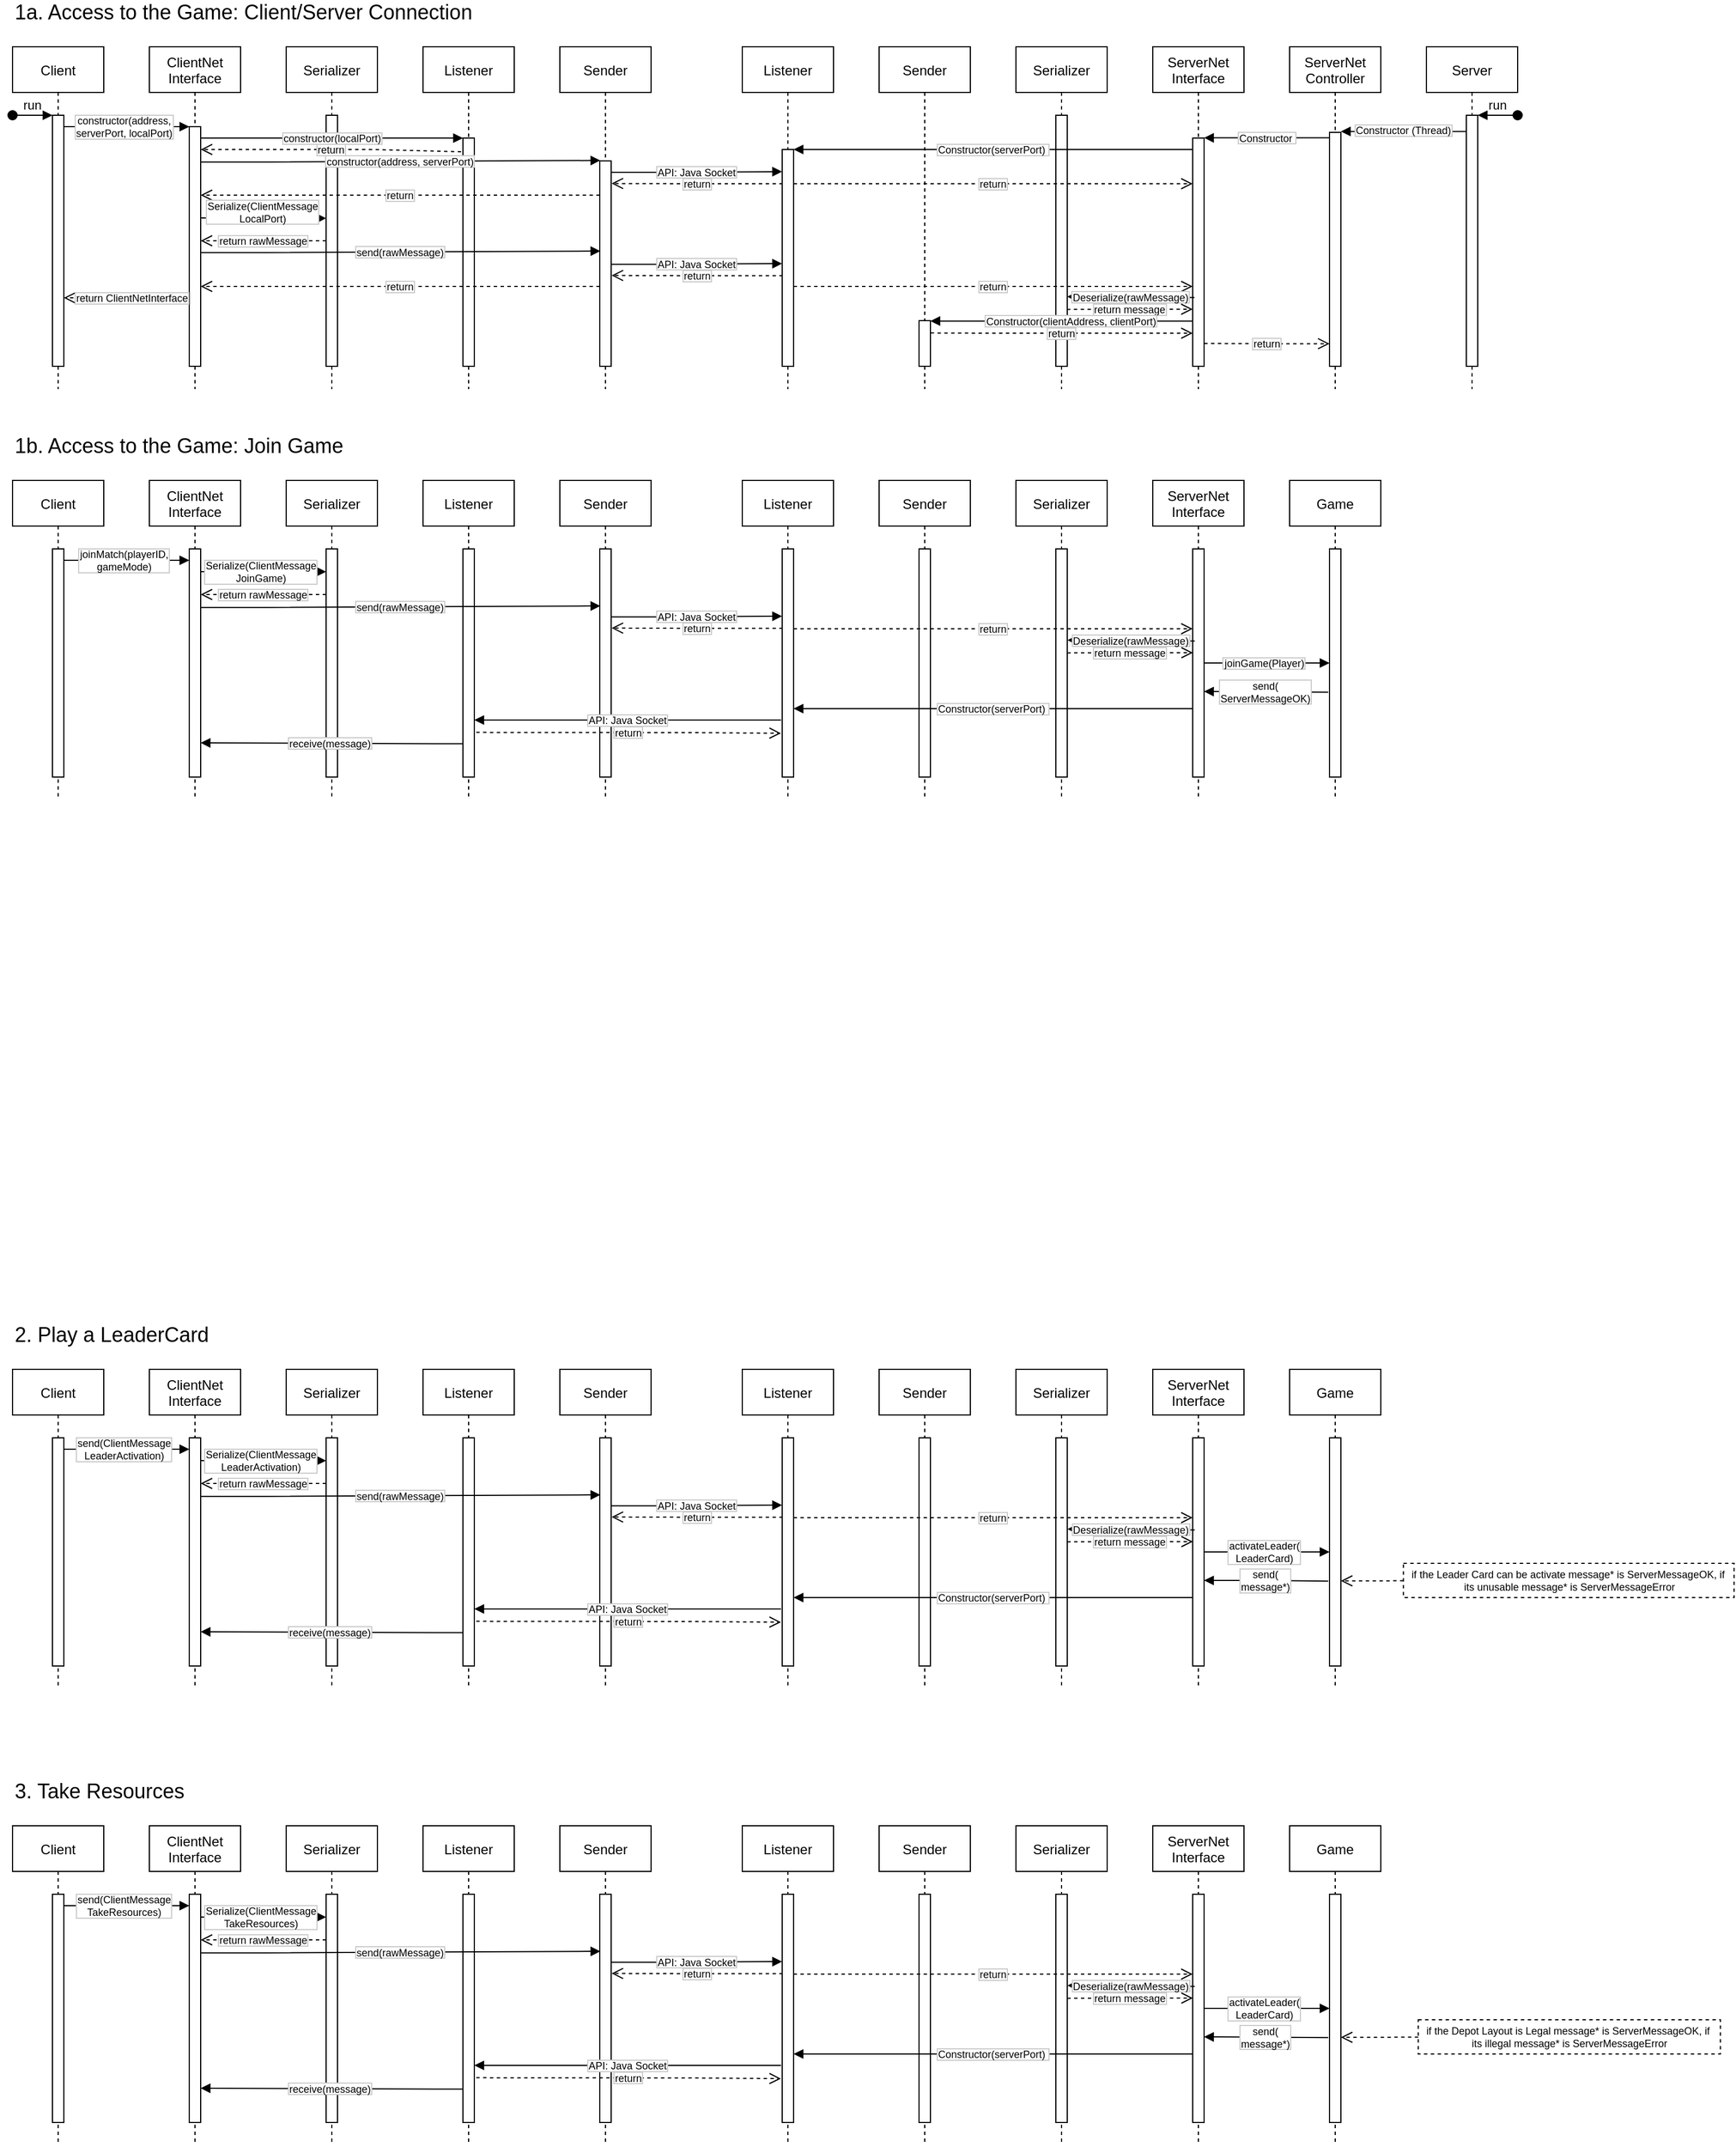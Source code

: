 <mxfile version="14.6.6" type="github">
  <diagram id="kgpKYQtTHZ0yAKxKKP6v" name="Page-1">
    <mxGraphModel dx="994" dy="617" grid="0" gridSize="5" guides="1" tooltips="0" connect="1" arrows="0" fold="1" page="1" pageScale="1" pageWidth="1654" pageHeight="1169" background="none" math="0" shadow="0">
      <root>
        <mxCell id="0" />
        <mxCell id="1" parent="0" />
        <mxCell id="1gG3ntM72JU_8PpS5YJa-190" value="API: Java Socket" style="verticalAlign=middle;endArrow=block;shadow=0;strokeWidth=1;labelBorderColor=#CCCCCC;fontSize=9;entryX=-0.014;entryY=0.302;entryDx=0;entryDy=0;entryPerimeter=0;" edge="1" parent="1">
          <mxGeometry relative="1" as="geometry">
            <mxPoint x="587" y="774.6" as="sourcePoint" />
            <mxPoint x="736.86" y="774" as="targetPoint" />
            <Array as="points">
              <mxPoint x="635.5" y="774.6" />
            </Array>
          </mxGeometry>
        </mxCell>
        <mxCell id="1gG3ntM72JU_8PpS5YJa-27" value="Client" style="shape=umlLifeline;perimeter=lifelinePerimeter;container=1;collapsible=0;recursiveResize=0;shadow=0;strokeWidth=1;" vertex="1" parent="1">
          <mxGeometry x="62" y="275" width="80" height="300" as="geometry" />
        </mxCell>
        <mxCell id="1gG3ntM72JU_8PpS5YJa-28" value="" style="points=[];perimeter=orthogonalPerimeter;shadow=0;strokeWidth=1;" vertex="1" parent="1gG3ntM72JU_8PpS5YJa-27">
          <mxGeometry x="35" y="60" width="10" height="220" as="geometry" />
        </mxCell>
        <mxCell id="1gG3ntM72JU_8PpS5YJa-29" value="run" style="verticalAlign=bottom;startArrow=oval;endArrow=block;startSize=8;shadow=0;strokeWidth=1;" edge="1" parent="1gG3ntM72JU_8PpS5YJa-27" target="1gG3ntM72JU_8PpS5YJa-28">
          <mxGeometry relative="1" as="geometry">
            <mxPoint y="60" as="sourcePoint" />
          </mxGeometry>
        </mxCell>
        <mxCell id="1gG3ntM72JU_8PpS5YJa-37" value="&lt;span style=&quot;font-size: 18px&quot;&gt;1a. Access to the Game: Client/Server Connection&lt;/span&gt;" style="text;html=1;strokeColor=none;fillColor=none;align=left;verticalAlign=middle;whiteSpace=wrap;" vertex="1" parent="1">
          <mxGeometry x="62" y="235" width="1020" height="20" as="geometry" />
        </mxCell>
        <mxCell id="1gG3ntM72JU_8PpS5YJa-85" value="ClientNet&#xa;Interface" style="shape=umlLifeline;perimeter=lifelinePerimeter;container=1;collapsible=0;recursiveResize=0;shadow=0;strokeWidth=1;" vertex="1" parent="1">
          <mxGeometry x="182" y="275" width="80" height="300" as="geometry" />
        </mxCell>
        <mxCell id="1gG3ntM72JU_8PpS5YJa-86" value="" style="points=[];perimeter=orthogonalPerimeter;shadow=0;strokeWidth=1;" vertex="1" parent="1gG3ntM72JU_8PpS5YJa-85">
          <mxGeometry x="35" y="70" width="10" height="210" as="geometry" />
        </mxCell>
        <mxCell id="1gG3ntM72JU_8PpS5YJa-88" value="constructor(address, &#xa;serverPort, localPort)" style="verticalAlign=middle;endArrow=block;shadow=0;strokeWidth=1;labelBorderColor=#CCCCCC;fontSize=9;" edge="1" parent="1" source="1gG3ntM72JU_8PpS5YJa-28">
          <mxGeometry x="-0.039" relative="1" as="geometry">
            <mxPoint x="152" y="425" as="sourcePoint" />
            <mxPoint x="217" y="345" as="targetPoint" />
            <Array as="points">
              <mxPoint x="162" y="345" />
            </Array>
            <mxPoint as="offset" />
          </mxGeometry>
        </mxCell>
        <mxCell id="1gG3ntM72JU_8PpS5YJa-90" value="Serializer" style="shape=umlLifeline;perimeter=lifelinePerimeter;container=1;collapsible=0;recursiveResize=0;shadow=0;strokeWidth=1;" vertex="1" parent="1">
          <mxGeometry x="302" y="275" width="80" height="300" as="geometry" />
        </mxCell>
        <mxCell id="1gG3ntM72JU_8PpS5YJa-91" value="" style="points=[];perimeter=orthogonalPerimeter;shadow=0;strokeWidth=1;" vertex="1" parent="1gG3ntM72JU_8PpS5YJa-90">
          <mxGeometry x="35" y="60" width="10" height="220" as="geometry" />
        </mxCell>
        <mxCell id="1gG3ntM72JU_8PpS5YJa-92" value="Listener" style="shape=umlLifeline;perimeter=lifelinePerimeter;container=1;collapsible=0;recursiveResize=0;shadow=0;strokeWidth=1;" vertex="1" parent="1">
          <mxGeometry x="422" y="275" width="80" height="300" as="geometry" />
        </mxCell>
        <mxCell id="1gG3ntM72JU_8PpS5YJa-93" value="" style="points=[];perimeter=orthogonalPerimeter;shadow=0;strokeWidth=1;" vertex="1" parent="1gG3ntM72JU_8PpS5YJa-92">
          <mxGeometry x="35" y="80" width="10" height="200" as="geometry" />
        </mxCell>
        <mxCell id="1gG3ntM72JU_8PpS5YJa-94" value="Sender" style="shape=umlLifeline;perimeter=lifelinePerimeter;container=1;collapsible=0;recursiveResize=0;shadow=0;strokeWidth=1;" vertex="1" parent="1">
          <mxGeometry x="542" y="275" width="80" height="300" as="geometry" />
        </mxCell>
        <mxCell id="1gG3ntM72JU_8PpS5YJa-95" value="" style="points=[];perimeter=orthogonalPerimeter;shadow=0;strokeWidth=1;" vertex="1" parent="1gG3ntM72JU_8PpS5YJa-94">
          <mxGeometry x="35" y="100" width="10" height="180" as="geometry" />
        </mxCell>
        <mxCell id="1gG3ntM72JU_8PpS5YJa-96" value="Listener" style="shape=umlLifeline;perimeter=lifelinePerimeter;container=1;collapsible=0;recursiveResize=0;shadow=0;strokeWidth=1;" vertex="1" parent="1">
          <mxGeometry x="702" y="275" width="80" height="300" as="geometry" />
        </mxCell>
        <mxCell id="1gG3ntM72JU_8PpS5YJa-97" value="" style="points=[];perimeter=orthogonalPerimeter;shadow=0;strokeWidth=1;" vertex="1" parent="1gG3ntM72JU_8PpS5YJa-96">
          <mxGeometry x="35" y="90" width="10" height="190" as="geometry" />
        </mxCell>
        <mxCell id="1gG3ntM72JU_8PpS5YJa-98" value="Sender" style="shape=umlLifeline;perimeter=lifelinePerimeter;container=1;collapsible=0;recursiveResize=0;shadow=0;strokeWidth=1;" vertex="1" parent="1">
          <mxGeometry x="822" y="275" width="80" height="300" as="geometry" />
        </mxCell>
        <mxCell id="1gG3ntM72JU_8PpS5YJa-99" value="" style="points=[];perimeter=orthogonalPerimeter;shadow=0;strokeWidth=1;" vertex="1" parent="1gG3ntM72JU_8PpS5YJa-98">
          <mxGeometry x="35" y="240" width="10" height="40" as="geometry" />
        </mxCell>
        <mxCell id="1gG3ntM72JU_8PpS5YJa-100" value="Serializer" style="shape=umlLifeline;perimeter=lifelinePerimeter;container=1;collapsible=0;recursiveResize=0;shadow=0;strokeWidth=1;" vertex="1" parent="1">
          <mxGeometry x="942" y="275" width="80" height="300" as="geometry" />
        </mxCell>
        <mxCell id="1gG3ntM72JU_8PpS5YJa-101" value="" style="points=[];perimeter=orthogonalPerimeter;shadow=0;strokeWidth=1;" vertex="1" parent="1gG3ntM72JU_8PpS5YJa-100">
          <mxGeometry x="35" y="60" width="10" height="220" as="geometry" />
        </mxCell>
        <mxCell id="1gG3ntM72JU_8PpS5YJa-102" value="ServerNet&#xa;Interface" style="shape=umlLifeline;perimeter=lifelinePerimeter;container=1;collapsible=0;recursiveResize=0;shadow=0;strokeWidth=1;labelBackgroundColor=#ffffff;" vertex="1" parent="1">
          <mxGeometry x="1062" y="275" width="80" height="300" as="geometry" />
        </mxCell>
        <mxCell id="1gG3ntM72JU_8PpS5YJa-103" value="" style="points=[];perimeter=orthogonalPerimeter;shadow=0;strokeWidth=1;labelBackgroundColor=#ffffff;labelBorderColor=none;rounded=0;glass=0;fillColor=#FFFFFF;" vertex="1" parent="1gG3ntM72JU_8PpS5YJa-102">
          <mxGeometry x="35" y="80" width="10" height="200" as="geometry" />
        </mxCell>
        <mxCell id="1gG3ntM72JU_8PpS5YJa-104" value="ServerNet&#xa;Controller" style="shape=umlLifeline;perimeter=lifelinePerimeter;container=1;collapsible=0;recursiveResize=0;shadow=0;strokeWidth=1;" vertex="1" parent="1">
          <mxGeometry x="1182" y="275" width="80" height="300" as="geometry" />
        </mxCell>
        <mxCell id="1gG3ntM72JU_8PpS5YJa-105" value="" style="points=[];perimeter=orthogonalPerimeter;shadow=0;strokeWidth=1;" vertex="1" parent="1gG3ntM72JU_8PpS5YJa-104">
          <mxGeometry x="35" y="75" width="10" height="205" as="geometry" />
        </mxCell>
        <mxCell id="1gG3ntM72JU_8PpS5YJa-106" value="Server" style="shape=umlLifeline;perimeter=lifelinePerimeter;container=1;collapsible=0;recursiveResize=0;shadow=0;strokeWidth=1;" vertex="1" parent="1">
          <mxGeometry x="1302" y="275" width="80" height="300" as="geometry" />
        </mxCell>
        <mxCell id="1gG3ntM72JU_8PpS5YJa-107" value="" style="points=[];perimeter=orthogonalPerimeter;shadow=0;strokeWidth=1;" vertex="1" parent="1gG3ntM72JU_8PpS5YJa-106">
          <mxGeometry x="35" y="60" width="10" height="220" as="geometry" />
        </mxCell>
        <mxCell id="1gG3ntM72JU_8PpS5YJa-109" value="constructor(localPort)" style="verticalAlign=middle;endArrow=block;shadow=0;strokeWidth=1;labelBorderColor=#CCCCCC;fontSize=9;" edge="1" parent="1">
          <mxGeometry relative="1" as="geometry">
            <mxPoint x="227.5" y="355" as="sourcePoint" />
            <mxPoint x="457" y="355" as="targetPoint" />
            <Array as="points">
              <mxPoint x="283" y="355" />
            </Array>
          </mxGeometry>
        </mxCell>
        <mxCell id="1gG3ntM72JU_8PpS5YJa-111" value="return" style="verticalAlign=middle;endArrow=open;dashed=1;endSize=8;shadow=0;strokeWidth=1;sketch=0;align=center;labelBorderColor=#CCCCCC;fontSize=9;exitX=-0.16;exitY=0.06;exitDx=0;exitDy=0;exitPerimeter=0;" edge="1" parent="1" source="1gG3ntM72JU_8PpS5YJa-93">
          <mxGeometry x="0.0" relative="1" as="geometry">
            <mxPoint x="227.05" y="365" as="targetPoint" />
            <mxPoint x="437" y="365" as="sourcePoint" />
            <Array as="points">
              <mxPoint x="376.95" y="365" />
              <mxPoint x="286.95" y="365" />
            </Array>
            <mxPoint as="offset" />
          </mxGeometry>
        </mxCell>
        <mxCell id="1gG3ntM72JU_8PpS5YJa-112" value="constructor(address, serverPort)" style="verticalAlign=middle;endArrow=block;shadow=0;strokeWidth=1;labelBorderColor=#CCCCCC;fontSize=9;entryX=0.048;entryY=0.243;entryDx=0;entryDy=0;entryPerimeter=0;" edge="1" parent="1">
          <mxGeometry relative="1" as="geometry">
            <mxPoint x="227" y="376" as="sourcePoint" />
            <mxPoint x="577.48" y="374.6" as="targetPoint" />
            <Array as="points">
              <mxPoint x="275.5" y="376" />
            </Array>
          </mxGeometry>
        </mxCell>
        <mxCell id="1gG3ntM72JU_8PpS5YJa-113" value="API: Java Socket" style="verticalAlign=middle;endArrow=block;shadow=0;strokeWidth=1;labelBorderColor=#CCCCCC;fontSize=9;entryX=-0.014;entryY=0.302;entryDx=0;entryDy=0;entryPerimeter=0;" edge="1" parent="1">
          <mxGeometry relative="1" as="geometry">
            <mxPoint x="587" y="385" as="sourcePoint" />
            <mxPoint x="736.86" y="384.4" as="targetPoint" />
            <Array as="points">
              <mxPoint x="635.5" y="385" />
            </Array>
          </mxGeometry>
        </mxCell>
        <mxCell id="1gG3ntM72JU_8PpS5YJa-114" value="return" style="verticalAlign=middle;endArrow=open;dashed=1;endSize=8;shadow=0;strokeWidth=1;sketch=0;align=center;labelBorderColor=#CCCCCC;fontSize=9;exitX=0.053;exitY=0.2;exitDx=0;exitDy=0;exitPerimeter=0;entryX=1.04;entryY=0.349;entryDx=0;entryDy=0;entryPerimeter=0;" edge="1" parent="1">
          <mxGeometry x="0.0" relative="1" as="geometry">
            <mxPoint x="587.4" y="394.8" as="targetPoint" />
            <mxPoint x="737.48" y="395" as="sourcePoint" />
            <Array as="points">
              <mxPoint x="656.9" y="395" />
            </Array>
            <mxPoint as="offset" />
          </mxGeometry>
        </mxCell>
        <mxCell id="1gG3ntM72JU_8PpS5YJa-115" value="return" style="verticalAlign=middle;endArrow=open;dashed=1;endSize=8;shadow=0;strokeWidth=1;sketch=0;align=center;labelBorderColor=#CCCCCC;fontSize=9;" edge="1" parent="1" target="1gG3ntM72JU_8PpS5YJa-103">
          <mxGeometry x="0.0" relative="1" as="geometry">
            <mxPoint x="1072" y="395" as="targetPoint" />
            <mxPoint x="747" y="395" as="sourcePoint" />
            <Array as="points">
              <mxPoint x="802" y="395" />
            </Array>
            <mxPoint as="offset" />
          </mxGeometry>
        </mxCell>
        <mxCell id="1gG3ntM72JU_8PpS5YJa-116" value="run" style="verticalAlign=bottom;startArrow=oval;endArrow=block;startSize=8;shadow=0;strokeWidth=1;" edge="1" parent="1" target="1gG3ntM72JU_8PpS5YJa-107">
          <mxGeometry relative="1" as="geometry">
            <mxPoint x="1382" y="335" as="sourcePoint" />
            <mxPoint x="1382" y="335" as="targetPoint" />
          </mxGeometry>
        </mxCell>
        <mxCell id="1gG3ntM72JU_8PpS5YJa-118" value="Constructor (Thread)" style="verticalAlign=middle;endArrow=block;shadow=0;strokeWidth=1;labelBorderColor=#CCCCCC;fontSize=9;exitX=-0.014;exitY=0.812;exitDx=0;exitDy=0;exitPerimeter=0;" edge="1" parent="1">
          <mxGeometry x="-0.002" y="-1" relative="1" as="geometry">
            <mxPoint x="1336.86" y="349.24" as="sourcePoint" />
            <mxPoint x="1227" y="349.24" as="targetPoint" />
            <Array as="points" />
            <mxPoint as="offset" />
          </mxGeometry>
        </mxCell>
        <mxCell id="1gG3ntM72JU_8PpS5YJa-119" value="Constructor " style="verticalAlign=middle;endArrow=block;shadow=0;strokeWidth=1;labelBorderColor=#CCCCCC;fontSize=9;exitX=-0.162;exitY=0.154;exitDx=0;exitDy=0;exitPerimeter=0;" edge="1" parent="1">
          <mxGeometry relative="1" as="geometry">
            <mxPoint x="1217.38" y="354.8" as="sourcePoint" />
            <mxPoint x="1107" y="354.8" as="targetPoint" />
            <Array as="points" />
          </mxGeometry>
        </mxCell>
        <mxCell id="1gG3ntM72JU_8PpS5YJa-120" value="Constructor(serverPort) " style="verticalAlign=middle;endArrow=block;shadow=0;strokeWidth=1;labelBorderColor=#CCCCCC;fontSize=9;" edge="1" parent="1" source="1gG3ntM72JU_8PpS5YJa-103">
          <mxGeometry relative="1" as="geometry">
            <mxPoint x="1092" y="364" as="sourcePoint" />
            <mxPoint x="747" y="365" as="targetPoint" />
            <Array as="points" />
          </mxGeometry>
        </mxCell>
        <mxCell id="1gG3ntM72JU_8PpS5YJa-121" value="return" style="verticalAlign=middle;endArrow=open;dashed=1;endSize=8;shadow=0;strokeWidth=1;sketch=0;align=center;labelBorderColor=#CCCCCC;fontSize=9;" edge="1" parent="1" source="1gG3ntM72JU_8PpS5YJa-95" target="1gG3ntM72JU_8PpS5YJa-86">
          <mxGeometry x="0.0" relative="1" as="geometry">
            <mxPoint x="252" y="404" as="targetPoint" />
            <mxPoint x="562" y="405" as="sourcePoint" />
            <Array as="points">
              <mxPoint x="501.5" y="405" />
            </Array>
            <mxPoint as="offset" />
          </mxGeometry>
        </mxCell>
        <mxCell id="1gG3ntM72JU_8PpS5YJa-123" value="Serialize(ClientMessage&#xa;LocalPort)&#xa;" style="verticalAlign=middle;endArrow=block;shadow=0;strokeWidth=1;labelBorderColor=#CCCCCC;fontSize=9;" edge="1" parent="1">
          <mxGeometry x="-0.006" relative="1" as="geometry">
            <mxPoint x="227" y="425" as="sourcePoint" />
            <mxPoint x="337" y="425.3" as="targetPoint" />
            <Array as="points">
              <mxPoint x="281.64" y="425.3" />
            </Array>
            <mxPoint as="offset" />
          </mxGeometry>
        </mxCell>
        <mxCell id="1gG3ntM72JU_8PpS5YJa-124" value="return rawMessage" style="verticalAlign=middle;endArrow=open;dashed=1;endSize=8;shadow=0;strokeWidth=1;sketch=0;align=center;labelBorderColor=#CCCCCC;fontSize=9;" edge="1" parent="1" source="1gG3ntM72JU_8PpS5YJa-91" target="1gG3ntM72JU_8PpS5YJa-86">
          <mxGeometry x="0.0" relative="1" as="geometry">
            <mxPoint x="252" y="445" as="targetPoint" />
            <mxPoint x="332" y="445" as="sourcePoint" />
            <Array as="points">
              <mxPoint x="312" y="445" />
            </Array>
            <mxPoint as="offset" />
          </mxGeometry>
        </mxCell>
        <mxCell id="1gG3ntM72JU_8PpS5YJa-125" value="send(rawMessage)" style="verticalAlign=middle;endArrow=block;shadow=0;strokeWidth=1;labelBorderColor=#CCCCCC;fontSize=9;entryX=0.048;entryY=0.243;entryDx=0;entryDy=0;entryPerimeter=0;" edge="1" parent="1">
          <mxGeometry relative="1" as="geometry">
            <mxPoint x="227" y="455.4" as="sourcePoint" />
            <mxPoint x="577.48" y="454.0" as="targetPoint" />
            <Array as="points">
              <mxPoint x="275.5" y="455.4" />
            </Array>
          </mxGeometry>
        </mxCell>
        <mxCell id="1gG3ntM72JU_8PpS5YJa-126" value="API: Java Socket" style="verticalAlign=middle;endArrow=block;shadow=0;strokeWidth=1;labelBorderColor=#CCCCCC;fontSize=9;entryX=-0.014;entryY=0.302;entryDx=0;entryDy=0;entryPerimeter=0;" edge="1" parent="1">
          <mxGeometry relative="1" as="geometry">
            <mxPoint x="587" y="465.6" as="sourcePoint" />
            <mxPoint x="736.86" y="465.0" as="targetPoint" />
            <Array as="points">
              <mxPoint x="635.5" y="465.6" />
            </Array>
          </mxGeometry>
        </mxCell>
        <mxCell id="1gG3ntM72JU_8PpS5YJa-127" value="return" style="verticalAlign=middle;endArrow=open;dashed=1;endSize=8;shadow=0;strokeWidth=1;sketch=0;align=center;labelBorderColor=#CCCCCC;fontSize=9;exitX=0.053;exitY=0.2;exitDx=0;exitDy=0;exitPerimeter=0;entryX=1.04;entryY=0.349;entryDx=0;entryDy=0;entryPerimeter=0;" edge="1" parent="1">
          <mxGeometry x="0.0" relative="1" as="geometry">
            <mxPoint x="587.4" y="475.4" as="targetPoint" />
            <mxPoint x="737.48" y="475.6" as="sourcePoint" />
            <Array as="points">
              <mxPoint x="656.9" y="475.6" />
            </Array>
            <mxPoint as="offset" />
          </mxGeometry>
        </mxCell>
        <mxCell id="1gG3ntM72JU_8PpS5YJa-129" value="return" style="verticalAlign=middle;endArrow=open;dashed=1;endSize=8;shadow=0;strokeWidth=1;sketch=0;align=center;labelBorderColor=#CCCCCC;fontSize=9;" edge="1" parent="1">
          <mxGeometry x="0.0" relative="1" as="geometry">
            <mxPoint x="1097" y="485" as="targetPoint" />
            <mxPoint x="747.0" y="485" as="sourcePoint" />
            <Array as="points">
              <mxPoint x="802" y="485" />
            </Array>
            <mxPoint as="offset" />
          </mxGeometry>
        </mxCell>
        <mxCell id="1gG3ntM72JU_8PpS5YJa-130" value="Deserialize(rawMessage)" style="verticalAlign=middle;endArrow=block;shadow=0;strokeWidth=1;labelBorderColor=#CCCCCC;fontSize=9;exitX=-0.162;exitY=0.154;exitDx=0;exitDy=0;exitPerimeter=0;entryX=0.879;entryY=0.15;entryDx=0;entryDy=0;entryPerimeter=0;" edge="1" parent="1">
          <mxGeometry relative="1" as="geometry">
            <mxPoint x="1098.59" y="494.8" as="sourcePoint" />
            <mxPoint x="987" y="494" as="targetPoint" />
            <Array as="points" />
          </mxGeometry>
        </mxCell>
        <mxCell id="1gG3ntM72JU_8PpS5YJa-131" value="return message" style="verticalAlign=middle;endArrow=open;dashed=1;endSize=8;shadow=0;strokeWidth=1;sketch=0;align=center;labelBorderColor=#CCCCCC;fontSize=9;exitX=0.978;exitY=0.901;exitDx=0;exitDy=0;exitPerimeter=0;" edge="1" parent="1">
          <mxGeometry x="0.0" relative="1" as="geometry">
            <mxPoint x="1097" y="505" as="targetPoint" />
            <mxPoint x="986.78" y="505.2" as="sourcePoint" />
            <Array as="points">
              <mxPoint x="1022" y="505" />
            </Array>
            <mxPoint as="offset" />
          </mxGeometry>
        </mxCell>
        <mxCell id="1gG3ntM72JU_8PpS5YJa-132" value="Constructor(clientAddress, clientPort)" style="verticalAlign=middle;endArrow=block;shadow=0;strokeWidth=1;labelBorderColor=#CCCCCC;fontSize=9;exitX=0;exitY=0.793;exitDx=0;exitDy=0;exitPerimeter=0;" edge="1" parent="1">
          <mxGeometry x="-0.075" relative="1" as="geometry">
            <mxPoint x="1097" y="515.355" as="sourcePoint" />
            <mxPoint x="867" y="515.355" as="targetPoint" />
            <Array as="points" />
            <mxPoint as="offset" />
          </mxGeometry>
        </mxCell>
        <mxCell id="1gG3ntM72JU_8PpS5YJa-133" value="return" style="verticalAlign=middle;endArrow=open;dashed=1;endSize=8;shadow=0;strokeWidth=1;sketch=0;align=center;labelBorderColor=#CCCCCC;fontSize=9;exitX=1.019;exitY=0.555;exitDx=0;exitDy=0;exitPerimeter=0;" edge="1" parent="1">
          <mxGeometry x="0.0" relative="1" as="geometry">
            <mxPoint x="1097" y="526" as="targetPoint" />
            <mxPoint x="867.19" y="525.8" as="sourcePoint" />
            <Array as="points">
              <mxPoint x="917" y="526" />
            </Array>
            <mxPoint as="offset" />
          </mxGeometry>
        </mxCell>
        <mxCell id="1gG3ntM72JU_8PpS5YJa-134" value="return" style="verticalAlign=middle;endArrow=open;dashed=1;endSize=8;shadow=0;strokeWidth=1;sketch=0;align=center;labelBorderColor=#CCCCCC;fontSize=9;exitX=1.019;exitY=0.555;exitDx=0;exitDy=0;exitPerimeter=0;" edge="1" parent="1" target="1gG3ntM72JU_8PpS5YJa-105">
          <mxGeometry x="0.0" relative="1" as="geometry">
            <mxPoint x="1202" y="535" as="targetPoint" />
            <mxPoint x="1107.09" y="535" as="sourcePoint" />
            <Array as="points">
              <mxPoint x="1156.9" y="535.2" />
            </Array>
            <mxPoint as="offset" />
          </mxGeometry>
        </mxCell>
        <mxCell id="1gG3ntM72JU_8PpS5YJa-135" value="return" style="verticalAlign=middle;endArrow=open;dashed=1;endSize=8;shadow=0;strokeWidth=1;sketch=0;align=center;labelBorderColor=#CCCCCC;fontSize=9;" edge="1" parent="1">
          <mxGeometry x="0.0" relative="1" as="geometry">
            <mxPoint x="227" y="485" as="targetPoint" />
            <mxPoint x="577" y="485" as="sourcePoint" />
            <Array as="points">
              <mxPoint x="501.5" y="485" />
            </Array>
            <mxPoint as="offset" />
          </mxGeometry>
        </mxCell>
        <mxCell id="1gG3ntM72JU_8PpS5YJa-136" value="return ClientNetInterface" style="verticalAlign=middle;endArrow=open;dashed=1;endSize=8;shadow=0;strokeWidth=1;sketch=0;align=center;labelBorderColor=#CCCCCC;fontSize=9;exitX=0.039;exitY=0.601;exitDx=0;exitDy=0;exitPerimeter=0;" edge="1" parent="1">
          <mxGeometry x="-0.087" relative="1" as="geometry">
            <mxPoint x="107" y="495" as="targetPoint" />
            <mxPoint x="217.39" y="495.2" as="sourcePoint" />
            <Array as="points" />
            <mxPoint as="offset" />
          </mxGeometry>
        </mxCell>
        <mxCell id="1gG3ntM72JU_8PpS5YJa-137" value="Client" style="shape=umlLifeline;perimeter=lifelinePerimeter;container=1;collapsible=0;recursiveResize=0;shadow=0;strokeWidth=1;" vertex="1" parent="1">
          <mxGeometry x="62" y="655" width="80" height="280" as="geometry" />
        </mxCell>
        <mxCell id="1gG3ntM72JU_8PpS5YJa-138" value="" style="points=[];perimeter=orthogonalPerimeter;shadow=0;strokeWidth=1;" vertex="1" parent="1gG3ntM72JU_8PpS5YJa-137">
          <mxGeometry x="35" y="60" width="10" height="200" as="geometry" />
        </mxCell>
        <mxCell id="1gG3ntM72JU_8PpS5YJa-140" value="&lt;span style=&quot;font-size: 18px&quot;&gt;1b. Access to the Game: Join Game&lt;/span&gt;" style="text;html=1;strokeColor=none;fillColor=none;align=left;verticalAlign=middle;whiteSpace=wrap;" vertex="1" parent="1">
          <mxGeometry x="62" y="615" width="1020" height="20" as="geometry" />
        </mxCell>
        <mxCell id="1gG3ntM72JU_8PpS5YJa-141" value="ClientNet&#xa;Interface" style="shape=umlLifeline;perimeter=lifelinePerimeter;container=1;collapsible=0;recursiveResize=0;shadow=0;strokeWidth=1;" vertex="1" parent="1">
          <mxGeometry x="182" y="655" width="80" height="280" as="geometry" />
        </mxCell>
        <mxCell id="1gG3ntM72JU_8PpS5YJa-142" value="" style="points=[];perimeter=orthogonalPerimeter;shadow=0;strokeWidth=1;" vertex="1" parent="1gG3ntM72JU_8PpS5YJa-141">
          <mxGeometry x="35" y="60" width="10" height="200" as="geometry" />
        </mxCell>
        <mxCell id="1gG3ntM72JU_8PpS5YJa-144" value="Serializer" style="shape=umlLifeline;perimeter=lifelinePerimeter;container=1;collapsible=0;recursiveResize=0;shadow=0;strokeWidth=1;" vertex="1" parent="1">
          <mxGeometry x="302" y="655" width="80" height="280" as="geometry" />
        </mxCell>
        <mxCell id="1gG3ntM72JU_8PpS5YJa-145" value="" style="points=[];perimeter=orthogonalPerimeter;shadow=0;strokeWidth=1;" vertex="1" parent="1gG3ntM72JU_8PpS5YJa-144">
          <mxGeometry x="35" y="60" width="10" height="200" as="geometry" />
        </mxCell>
        <mxCell id="1gG3ntM72JU_8PpS5YJa-146" value="Listener" style="shape=umlLifeline;perimeter=lifelinePerimeter;container=1;collapsible=0;recursiveResize=0;shadow=0;strokeWidth=1;" vertex="1" parent="1">
          <mxGeometry x="422" y="655" width="80" height="280" as="geometry" />
        </mxCell>
        <mxCell id="1gG3ntM72JU_8PpS5YJa-147" value="" style="points=[];perimeter=orthogonalPerimeter;shadow=0;strokeWidth=1;" vertex="1" parent="1gG3ntM72JU_8PpS5YJa-146">
          <mxGeometry x="35" y="60" width="10" height="200" as="geometry" />
        </mxCell>
        <mxCell id="1gG3ntM72JU_8PpS5YJa-148" value="Sender" style="shape=umlLifeline;perimeter=lifelinePerimeter;container=1;collapsible=0;recursiveResize=0;shadow=0;strokeWidth=1;" vertex="1" parent="1">
          <mxGeometry x="542" y="655" width="80" height="280" as="geometry" />
        </mxCell>
        <mxCell id="1gG3ntM72JU_8PpS5YJa-149" value="" style="points=[];perimeter=orthogonalPerimeter;shadow=0;strokeWidth=1;" vertex="1" parent="1gG3ntM72JU_8PpS5YJa-148">
          <mxGeometry x="35" y="60" width="10" height="200" as="geometry" />
        </mxCell>
        <mxCell id="1gG3ntM72JU_8PpS5YJa-150" value="Listener" style="shape=umlLifeline;perimeter=lifelinePerimeter;container=1;collapsible=0;recursiveResize=0;shadow=0;strokeWidth=1;" vertex="1" parent="1">
          <mxGeometry x="702" y="655" width="80" height="280" as="geometry" />
        </mxCell>
        <mxCell id="1gG3ntM72JU_8PpS5YJa-151" value="" style="points=[];perimeter=orthogonalPerimeter;shadow=0;strokeWidth=1;" vertex="1" parent="1gG3ntM72JU_8PpS5YJa-150">
          <mxGeometry x="35" y="60" width="10" height="200" as="geometry" />
        </mxCell>
        <mxCell id="1gG3ntM72JU_8PpS5YJa-152" value="Sender" style="shape=umlLifeline;perimeter=lifelinePerimeter;container=1;collapsible=0;recursiveResize=0;shadow=0;strokeWidth=1;" vertex="1" parent="1">
          <mxGeometry x="822" y="655" width="80" height="280" as="geometry" />
        </mxCell>
        <mxCell id="1gG3ntM72JU_8PpS5YJa-153" value="" style="points=[];perimeter=orthogonalPerimeter;shadow=0;strokeWidth=1;" vertex="1" parent="1gG3ntM72JU_8PpS5YJa-152">
          <mxGeometry x="35" y="60" width="10" height="200" as="geometry" />
        </mxCell>
        <mxCell id="1gG3ntM72JU_8PpS5YJa-154" value="Serializer" style="shape=umlLifeline;perimeter=lifelinePerimeter;container=1;collapsible=0;recursiveResize=0;shadow=0;strokeWidth=1;" vertex="1" parent="1">
          <mxGeometry x="942" y="655" width="80" height="280" as="geometry" />
        </mxCell>
        <mxCell id="1gG3ntM72JU_8PpS5YJa-155" value="" style="points=[];perimeter=orthogonalPerimeter;shadow=0;strokeWidth=1;" vertex="1" parent="1gG3ntM72JU_8PpS5YJa-154">
          <mxGeometry x="35" y="60" width="10" height="200" as="geometry" />
        </mxCell>
        <mxCell id="1gG3ntM72JU_8PpS5YJa-156" value="ServerNet&#xa;Interface" style="shape=umlLifeline;perimeter=lifelinePerimeter;container=1;collapsible=0;recursiveResize=0;shadow=0;strokeWidth=1;labelBackgroundColor=#ffffff;" vertex="1" parent="1">
          <mxGeometry x="1062" y="655" width="80" height="280" as="geometry" />
        </mxCell>
        <mxCell id="1gG3ntM72JU_8PpS5YJa-157" value="" style="points=[];perimeter=orthogonalPerimeter;shadow=0;strokeWidth=1;labelBackgroundColor=#ffffff;labelBorderColor=none;rounded=0;glass=0;fillColor=#FFFFFF;" vertex="1" parent="1gG3ntM72JU_8PpS5YJa-156">
          <mxGeometry x="35" y="60" width="10" height="200" as="geometry" />
        </mxCell>
        <mxCell id="1gG3ntM72JU_8PpS5YJa-158" value="Game" style="shape=umlLifeline;perimeter=lifelinePerimeter;container=1;collapsible=0;recursiveResize=0;shadow=0;strokeWidth=1;" vertex="1" parent="1">
          <mxGeometry x="1182" y="655" width="80" height="280" as="geometry" />
        </mxCell>
        <mxCell id="1gG3ntM72JU_8PpS5YJa-159" value="" style="points=[];perimeter=orthogonalPerimeter;shadow=0;strokeWidth=1;" vertex="1" parent="1gG3ntM72JU_8PpS5YJa-158">
          <mxGeometry x="35" y="60" width="10" height="200" as="geometry" />
        </mxCell>
        <mxCell id="1gG3ntM72JU_8PpS5YJa-176" value="API: Java Socket" style="verticalAlign=middle;endArrow=block;shadow=0;strokeWidth=1;labelBorderColor=#CCCCCC;fontSize=9;" edge="1" parent="1">
          <mxGeometry relative="1" as="geometry">
            <mxPoint x="736" y="865" as="sourcePoint" />
            <mxPoint x="467" y="865" as="targetPoint" />
            <Array as="points">
              <mxPoint x="655" y="865" />
            </Array>
          </mxGeometry>
        </mxCell>
        <mxCell id="1gG3ntM72JU_8PpS5YJa-177" value="return" style="verticalAlign=middle;endArrow=open;dashed=1;endSize=8;shadow=0;strokeWidth=1;sketch=0;align=center;labelBorderColor=#CCCCCC;fontSize=9;exitX=1.168;exitY=0.804;exitDx=0;exitDy=0;exitPerimeter=0;entryX=-0.111;entryY=0.789;entryDx=0;entryDy=0;entryPerimeter=0;" edge="1" parent="1" source="1gG3ntM72JU_8PpS5YJa-147">
          <mxGeometry x="0.0" relative="1" as="geometry">
            <mxPoint x="735.89" y="876.58" as="targetPoint" />
            <mxPoint x="588.11" y="875.7" as="sourcePoint" />
            <Array as="points">
              <mxPoint x="657" y="876" />
            </Array>
            <mxPoint as="offset" />
          </mxGeometry>
        </mxCell>
        <mxCell id="1gG3ntM72JU_8PpS5YJa-186" value="joinMatch(playerID, &#xa;gameMode)" style="verticalAlign=middle;endArrow=block;shadow=0;strokeWidth=1;labelBorderColor=#CCCCCC;fontSize=9;" edge="1" parent="1">
          <mxGeometry x="-0.039" relative="1" as="geometry">
            <mxPoint x="107" y="725" as="sourcePoint" />
            <mxPoint x="217" y="725" as="targetPoint" />
            <Array as="points">
              <mxPoint x="162" y="725" />
            </Array>
            <mxPoint as="offset" />
          </mxGeometry>
        </mxCell>
        <mxCell id="1gG3ntM72JU_8PpS5YJa-187" value="Serialize(ClientMessage&#xa;JoinGame)" style="verticalAlign=middle;endArrow=block;shadow=0;strokeWidth=1;labelBorderColor=#CCCCCC;fontSize=9;" edge="1" parent="1">
          <mxGeometry x="-0.039" relative="1" as="geometry">
            <mxPoint x="227" y="735" as="sourcePoint" />
            <mxPoint x="337" y="735" as="targetPoint" />
            <Array as="points">
              <mxPoint x="282" y="735" />
            </Array>
            <mxPoint as="offset" />
          </mxGeometry>
        </mxCell>
        <mxCell id="1gG3ntM72JU_8PpS5YJa-188" value="return rawMessage" style="verticalAlign=middle;endArrow=open;dashed=1;endSize=8;shadow=0;strokeWidth=1;sketch=0;align=center;labelBorderColor=#CCCCCC;fontSize=9;" edge="1" parent="1">
          <mxGeometry x="0.0" relative="1" as="geometry">
            <mxPoint x="227" y="755" as="targetPoint" />
            <mxPoint x="337.0" y="755" as="sourcePoint" />
            <Array as="points">
              <mxPoint x="312" y="755" />
            </Array>
            <mxPoint as="offset" />
          </mxGeometry>
        </mxCell>
        <mxCell id="1gG3ntM72JU_8PpS5YJa-189" value="send(rawMessage)" style="verticalAlign=middle;endArrow=block;shadow=0;strokeWidth=1;labelBorderColor=#CCCCCC;fontSize=9;entryX=0.048;entryY=0.243;entryDx=0;entryDy=0;entryPerimeter=0;" edge="1" parent="1">
          <mxGeometry relative="1" as="geometry">
            <mxPoint x="227" y="766.4" as="sourcePoint" />
            <mxPoint x="577.48" y="765.0" as="targetPoint" />
            <Array as="points">
              <mxPoint x="275.5" y="766.4" />
            </Array>
          </mxGeometry>
        </mxCell>
        <mxCell id="1gG3ntM72JU_8PpS5YJa-191" value="return" style="verticalAlign=middle;endArrow=open;dashed=1;endSize=8;shadow=0;strokeWidth=1;sketch=0;align=center;labelBorderColor=#CCCCCC;fontSize=9;exitX=0.053;exitY=0.2;exitDx=0;exitDy=0;exitPerimeter=0;entryX=1.04;entryY=0.349;entryDx=0;entryDy=0;entryPerimeter=0;" edge="1" parent="1">
          <mxGeometry x="0.0" relative="1" as="geometry">
            <mxPoint x="587.4" y="784.4" as="targetPoint" />
            <mxPoint x="737.48" y="784.6" as="sourcePoint" />
            <Array as="points">
              <mxPoint x="656.9" y="784.6" />
            </Array>
            <mxPoint as="offset" />
          </mxGeometry>
        </mxCell>
        <mxCell id="1gG3ntM72JU_8PpS5YJa-192" value="return" style="verticalAlign=middle;endArrow=open;dashed=1;endSize=8;shadow=0;strokeWidth=1;sketch=0;align=center;labelBorderColor=#CCCCCC;fontSize=9;" edge="1" parent="1">
          <mxGeometry x="0.0" relative="1" as="geometry">
            <mxPoint x="1097" y="785" as="targetPoint" />
            <mxPoint x="747" y="785" as="sourcePoint" />
            <Array as="points">
              <mxPoint x="802" y="785" />
            </Array>
            <mxPoint as="offset" />
          </mxGeometry>
        </mxCell>
        <mxCell id="1gG3ntM72JU_8PpS5YJa-193" value="Deserialize(rawMessage)" style="verticalAlign=middle;endArrow=block;shadow=0;strokeWidth=1;labelBorderColor=#CCCCCC;fontSize=9;exitX=-0.162;exitY=0.154;exitDx=0;exitDy=0;exitPerimeter=0;entryX=0.879;entryY=0.15;entryDx=0;entryDy=0;entryPerimeter=0;" edge="1" parent="1">
          <mxGeometry relative="1" as="geometry">
            <mxPoint x="1098.81" y="795.8" as="sourcePoint" />
            <mxPoint x="987.22" y="795" as="targetPoint" />
            <Array as="points" />
          </mxGeometry>
        </mxCell>
        <mxCell id="1gG3ntM72JU_8PpS5YJa-194" value="return message" style="verticalAlign=middle;endArrow=open;dashed=1;endSize=8;shadow=0;strokeWidth=1;sketch=0;align=center;labelBorderColor=#CCCCCC;fontSize=9;exitX=0.978;exitY=0.901;exitDx=0;exitDy=0;exitPerimeter=0;" edge="1" parent="1">
          <mxGeometry x="0.0" relative="1" as="geometry">
            <mxPoint x="1097.22" y="806" as="targetPoint" />
            <mxPoint x="987" y="806.2" as="sourcePoint" />
            <Array as="points">
              <mxPoint x="1022.22" y="806" />
            </Array>
            <mxPoint as="offset" />
          </mxGeometry>
        </mxCell>
        <mxCell id="1gG3ntM72JU_8PpS5YJa-195" value="joinGame(Player)" style="verticalAlign=middle;endArrow=block;shadow=0;strokeWidth=1;labelBorderColor=#CCCCCC;fontSize=9;" edge="1" parent="1">
          <mxGeometry x="-0.039" relative="1" as="geometry">
            <mxPoint x="1107" y="815" as="sourcePoint" />
            <mxPoint x="1217" y="815" as="targetPoint" />
            <Array as="points">
              <mxPoint x="1162" y="815" />
            </Array>
            <mxPoint as="offset" />
          </mxGeometry>
        </mxCell>
        <mxCell id="1gG3ntM72JU_8PpS5YJa-196" value="send(&#xa;ServerMessageOK)" style="verticalAlign=middle;endArrow=block;shadow=0;strokeWidth=1;labelBorderColor=#CCCCCC;fontSize=9;exitX=-0.112;exitY=0.628;exitDx=0;exitDy=0;exitPerimeter=0;entryX=0.879;entryY=0.15;entryDx=0;entryDy=0;entryPerimeter=0;" edge="1" parent="1" source="1gG3ntM72JU_8PpS5YJa-159">
          <mxGeometry x="0.014" relative="1" as="geometry">
            <mxPoint x="1218.59" y="840.8" as="sourcePoint" />
            <mxPoint x="1107" y="840" as="targetPoint" />
            <Array as="points" />
            <mxPoint as="offset" />
          </mxGeometry>
        </mxCell>
        <mxCell id="1gG3ntM72JU_8PpS5YJa-197" value="Constructor(serverPort) " style="verticalAlign=middle;endArrow=block;shadow=0;strokeWidth=1;labelBorderColor=#CCCCCC;fontSize=9;" edge="1" parent="1">
          <mxGeometry relative="1" as="geometry">
            <mxPoint x="1097" y="855.0" as="sourcePoint" />
            <mxPoint x="747.0" y="855.0" as="targetPoint" />
            <Array as="points" />
          </mxGeometry>
        </mxCell>
        <mxCell id="1gG3ntM72JU_8PpS5YJa-200" value="receive(message)" style="verticalAlign=middle;endArrow=block;shadow=0;strokeWidth=1;labelBorderColor=#CCCCCC;fontSize=9;entryX=0.879;entryY=0.15;entryDx=0;entryDy=0;entryPerimeter=0;exitX=0.048;exitY=0.854;exitDx=0;exitDy=0;exitPerimeter=0;" edge="1" parent="1" source="1gG3ntM72JU_8PpS5YJa-147">
          <mxGeometry x="0.014" relative="1" as="geometry">
            <mxPoint x="427" y="885" as="sourcePoint" />
            <mxPoint x="227" y="885" as="targetPoint" />
            <Array as="points" />
            <mxPoint as="offset" />
          </mxGeometry>
        </mxCell>
        <mxCell id="1gG3ntM72JU_8PpS5YJa-203" value="API: Java Socket" style="verticalAlign=middle;endArrow=block;shadow=0;strokeWidth=1;labelBorderColor=#CCCCCC;fontSize=9;entryX=-0.014;entryY=0.302;entryDx=0;entryDy=0;entryPerimeter=0;" edge="1" parent="1">
          <mxGeometry relative="1" as="geometry">
            <mxPoint x="587" y="1553.6" as="sourcePoint" />
            <mxPoint x="736.86" y="1553" as="targetPoint" />
            <Array as="points">
              <mxPoint x="635.5" y="1553.6" />
            </Array>
          </mxGeometry>
        </mxCell>
        <mxCell id="1gG3ntM72JU_8PpS5YJa-204" value="Client" style="shape=umlLifeline;perimeter=lifelinePerimeter;container=1;collapsible=0;recursiveResize=0;shadow=0;strokeWidth=1;" vertex="1" parent="1">
          <mxGeometry x="62" y="1434" width="80" height="280" as="geometry" />
        </mxCell>
        <mxCell id="1gG3ntM72JU_8PpS5YJa-205" value="" style="points=[];perimeter=orthogonalPerimeter;shadow=0;strokeWidth=1;" vertex="1" parent="1gG3ntM72JU_8PpS5YJa-204">
          <mxGeometry x="35" y="60" width="10" height="200" as="geometry" />
        </mxCell>
        <mxCell id="1gG3ntM72JU_8PpS5YJa-206" value="&lt;span style=&quot;font-size: 18px&quot;&gt;2. Play a LeaderCard&lt;/span&gt;" style="text;html=1;strokeColor=none;fillColor=none;align=left;verticalAlign=middle;whiteSpace=wrap;" vertex="1" parent="1">
          <mxGeometry x="62" y="1394" width="1020" height="20" as="geometry" />
        </mxCell>
        <mxCell id="1gG3ntM72JU_8PpS5YJa-207" value="ClientNet&#xa;Interface" style="shape=umlLifeline;perimeter=lifelinePerimeter;container=1;collapsible=0;recursiveResize=0;shadow=0;strokeWidth=1;" vertex="1" parent="1">
          <mxGeometry x="182" y="1434" width="80" height="280" as="geometry" />
        </mxCell>
        <mxCell id="1gG3ntM72JU_8PpS5YJa-208" value="" style="points=[];perimeter=orthogonalPerimeter;shadow=0;strokeWidth=1;" vertex="1" parent="1gG3ntM72JU_8PpS5YJa-207">
          <mxGeometry x="35" y="60" width="10" height="200" as="geometry" />
        </mxCell>
        <mxCell id="1gG3ntM72JU_8PpS5YJa-209" value="Serializer" style="shape=umlLifeline;perimeter=lifelinePerimeter;container=1;collapsible=0;recursiveResize=0;shadow=0;strokeWidth=1;" vertex="1" parent="1">
          <mxGeometry x="302" y="1434" width="80" height="280" as="geometry" />
        </mxCell>
        <mxCell id="1gG3ntM72JU_8PpS5YJa-210" value="" style="points=[];perimeter=orthogonalPerimeter;shadow=0;strokeWidth=1;" vertex="1" parent="1gG3ntM72JU_8PpS5YJa-209">
          <mxGeometry x="35" y="60" width="10" height="200" as="geometry" />
        </mxCell>
        <mxCell id="1gG3ntM72JU_8PpS5YJa-211" value="Listener" style="shape=umlLifeline;perimeter=lifelinePerimeter;container=1;collapsible=0;recursiveResize=0;shadow=0;strokeWidth=1;" vertex="1" parent="1">
          <mxGeometry x="422" y="1434" width="80" height="280" as="geometry" />
        </mxCell>
        <mxCell id="1gG3ntM72JU_8PpS5YJa-212" value="" style="points=[];perimeter=orthogonalPerimeter;shadow=0;strokeWidth=1;" vertex="1" parent="1gG3ntM72JU_8PpS5YJa-211">
          <mxGeometry x="35" y="60" width="10" height="200" as="geometry" />
        </mxCell>
        <mxCell id="1gG3ntM72JU_8PpS5YJa-213" value="Sender" style="shape=umlLifeline;perimeter=lifelinePerimeter;container=1;collapsible=0;recursiveResize=0;shadow=0;strokeWidth=1;" vertex="1" parent="1">
          <mxGeometry x="542" y="1434" width="80" height="280" as="geometry" />
        </mxCell>
        <mxCell id="1gG3ntM72JU_8PpS5YJa-214" value="" style="points=[];perimeter=orthogonalPerimeter;shadow=0;strokeWidth=1;" vertex="1" parent="1gG3ntM72JU_8PpS5YJa-213">
          <mxGeometry x="35" y="60" width="10" height="200" as="geometry" />
        </mxCell>
        <mxCell id="1gG3ntM72JU_8PpS5YJa-215" value="Listener" style="shape=umlLifeline;perimeter=lifelinePerimeter;container=1;collapsible=0;recursiveResize=0;shadow=0;strokeWidth=1;" vertex="1" parent="1">
          <mxGeometry x="702" y="1434" width="80" height="280" as="geometry" />
        </mxCell>
        <mxCell id="1gG3ntM72JU_8PpS5YJa-216" value="" style="points=[];perimeter=orthogonalPerimeter;shadow=0;strokeWidth=1;" vertex="1" parent="1gG3ntM72JU_8PpS5YJa-215">
          <mxGeometry x="35" y="60" width="10" height="200" as="geometry" />
        </mxCell>
        <mxCell id="1gG3ntM72JU_8PpS5YJa-217" value="Sender" style="shape=umlLifeline;perimeter=lifelinePerimeter;container=1;collapsible=0;recursiveResize=0;shadow=0;strokeWidth=1;" vertex="1" parent="1">
          <mxGeometry x="822" y="1434" width="80" height="280" as="geometry" />
        </mxCell>
        <mxCell id="1gG3ntM72JU_8PpS5YJa-218" value="" style="points=[];perimeter=orthogonalPerimeter;shadow=0;strokeWidth=1;" vertex="1" parent="1gG3ntM72JU_8PpS5YJa-217">
          <mxGeometry x="35" y="60" width="10" height="200" as="geometry" />
        </mxCell>
        <mxCell id="1gG3ntM72JU_8PpS5YJa-219" value="Serializer" style="shape=umlLifeline;perimeter=lifelinePerimeter;container=1;collapsible=0;recursiveResize=0;shadow=0;strokeWidth=1;" vertex="1" parent="1">
          <mxGeometry x="942" y="1434" width="80" height="280" as="geometry" />
        </mxCell>
        <mxCell id="1gG3ntM72JU_8PpS5YJa-220" value="" style="points=[];perimeter=orthogonalPerimeter;shadow=0;strokeWidth=1;" vertex="1" parent="1gG3ntM72JU_8PpS5YJa-219">
          <mxGeometry x="35" y="60" width="10" height="200" as="geometry" />
        </mxCell>
        <mxCell id="1gG3ntM72JU_8PpS5YJa-221" value="ServerNet&#xa;Interface" style="shape=umlLifeline;perimeter=lifelinePerimeter;container=1;collapsible=0;recursiveResize=0;shadow=0;strokeWidth=1;labelBackgroundColor=#ffffff;" vertex="1" parent="1">
          <mxGeometry x="1062" y="1434" width="80" height="280" as="geometry" />
        </mxCell>
        <mxCell id="1gG3ntM72JU_8PpS5YJa-222" value="" style="points=[];perimeter=orthogonalPerimeter;shadow=0;strokeWidth=1;labelBackgroundColor=#ffffff;labelBorderColor=none;rounded=0;glass=0;fillColor=#FFFFFF;" vertex="1" parent="1gG3ntM72JU_8PpS5YJa-221">
          <mxGeometry x="35" y="60" width="10" height="200" as="geometry" />
        </mxCell>
        <mxCell id="1gG3ntM72JU_8PpS5YJa-223" value="Game" style="shape=umlLifeline;perimeter=lifelinePerimeter;container=1;collapsible=0;recursiveResize=0;shadow=0;strokeWidth=1;" vertex="1" parent="1">
          <mxGeometry x="1182" y="1434" width="80" height="280" as="geometry" />
        </mxCell>
        <mxCell id="1gG3ntM72JU_8PpS5YJa-224" value="" style="points=[];perimeter=orthogonalPerimeter;shadow=0;strokeWidth=1;" vertex="1" parent="1gG3ntM72JU_8PpS5YJa-223">
          <mxGeometry x="35" y="60" width="10" height="200" as="geometry" />
        </mxCell>
        <mxCell id="1gG3ntM72JU_8PpS5YJa-225" value="API: Java Socket" style="verticalAlign=middle;endArrow=block;shadow=0;strokeWidth=1;labelBorderColor=#CCCCCC;fontSize=9;" edge="1" parent="1">
          <mxGeometry relative="1" as="geometry">
            <mxPoint x="736" y="1644" as="sourcePoint" />
            <mxPoint x="467" y="1644" as="targetPoint" />
            <Array as="points">
              <mxPoint x="655" y="1644" />
            </Array>
          </mxGeometry>
        </mxCell>
        <mxCell id="1gG3ntM72JU_8PpS5YJa-226" value="return" style="verticalAlign=middle;endArrow=open;dashed=1;endSize=8;shadow=0;strokeWidth=1;sketch=0;align=center;labelBorderColor=#CCCCCC;fontSize=9;exitX=1.168;exitY=0.804;exitDx=0;exitDy=0;exitPerimeter=0;entryX=-0.111;entryY=0.789;entryDx=0;entryDy=0;entryPerimeter=0;" edge="1" parent="1" source="1gG3ntM72JU_8PpS5YJa-212">
          <mxGeometry x="0.0" relative="1" as="geometry">
            <mxPoint x="735.89" y="1655.58" as="targetPoint" />
            <mxPoint x="588.11" y="1654.7" as="sourcePoint" />
            <Array as="points">
              <mxPoint x="657" y="1655" />
            </Array>
            <mxPoint as="offset" />
          </mxGeometry>
        </mxCell>
        <mxCell id="1gG3ntM72JU_8PpS5YJa-227" value="send(ClientMessage&#xa;LeaderActivation)" style="verticalAlign=middle;endArrow=block;shadow=0;strokeWidth=1;labelBorderColor=#CCCCCC;fontSize=9;" edge="1" parent="1">
          <mxGeometry x="-0.039" relative="1" as="geometry">
            <mxPoint x="107" y="1504" as="sourcePoint" />
            <mxPoint x="217" y="1504" as="targetPoint" />
            <Array as="points">
              <mxPoint x="162" y="1504" />
            </Array>
            <mxPoint as="offset" />
          </mxGeometry>
        </mxCell>
        <mxCell id="1gG3ntM72JU_8PpS5YJa-228" value="Serialize(ClientMessage&#xa;LeaderActivation)" style="verticalAlign=middle;endArrow=block;shadow=0;strokeWidth=1;labelBorderColor=#CCCCCC;fontSize=9;" edge="1" parent="1">
          <mxGeometry x="-0.039" relative="1" as="geometry">
            <mxPoint x="227" y="1514" as="sourcePoint" />
            <mxPoint x="337" y="1514" as="targetPoint" />
            <Array as="points">
              <mxPoint x="282" y="1514" />
            </Array>
            <mxPoint as="offset" />
          </mxGeometry>
        </mxCell>
        <mxCell id="1gG3ntM72JU_8PpS5YJa-229" value="return rawMessage" style="verticalAlign=middle;endArrow=open;dashed=1;endSize=8;shadow=0;strokeWidth=1;sketch=0;align=center;labelBorderColor=#CCCCCC;fontSize=9;" edge="1" parent="1">
          <mxGeometry x="0.0" relative="1" as="geometry">
            <mxPoint x="227" y="1534" as="targetPoint" />
            <mxPoint x="337" y="1534" as="sourcePoint" />
            <Array as="points">
              <mxPoint x="312" y="1534" />
            </Array>
            <mxPoint as="offset" />
          </mxGeometry>
        </mxCell>
        <mxCell id="1gG3ntM72JU_8PpS5YJa-230" value="send(rawMessage)" style="verticalAlign=middle;endArrow=block;shadow=0;strokeWidth=1;labelBorderColor=#CCCCCC;fontSize=9;entryX=0.048;entryY=0.243;entryDx=0;entryDy=0;entryPerimeter=0;" edge="1" parent="1">
          <mxGeometry relative="1" as="geometry">
            <mxPoint x="227" y="1545.4" as="sourcePoint" />
            <mxPoint x="577.48" y="1544" as="targetPoint" />
            <Array as="points">
              <mxPoint x="275.5" y="1545.4" />
            </Array>
          </mxGeometry>
        </mxCell>
        <mxCell id="1gG3ntM72JU_8PpS5YJa-231" value="return" style="verticalAlign=middle;endArrow=open;dashed=1;endSize=8;shadow=0;strokeWidth=1;sketch=0;align=center;labelBorderColor=#CCCCCC;fontSize=9;exitX=0.053;exitY=0.2;exitDx=0;exitDy=0;exitPerimeter=0;entryX=1.04;entryY=0.349;entryDx=0;entryDy=0;entryPerimeter=0;" edge="1" parent="1">
          <mxGeometry x="0.0" relative="1" as="geometry">
            <mxPoint x="587.4" y="1563.4" as="targetPoint" />
            <mxPoint x="737.48" y="1563.6" as="sourcePoint" />
            <Array as="points">
              <mxPoint x="656.9" y="1563.6" />
            </Array>
            <mxPoint as="offset" />
          </mxGeometry>
        </mxCell>
        <mxCell id="1gG3ntM72JU_8PpS5YJa-232" value="return" style="verticalAlign=middle;endArrow=open;dashed=1;endSize=8;shadow=0;strokeWidth=1;sketch=0;align=center;labelBorderColor=#CCCCCC;fontSize=9;" edge="1" parent="1">
          <mxGeometry x="0.0" relative="1" as="geometry">
            <mxPoint x="1097" y="1564" as="targetPoint" />
            <mxPoint x="747" y="1564" as="sourcePoint" />
            <Array as="points">
              <mxPoint x="802" y="1564" />
            </Array>
            <mxPoint as="offset" />
          </mxGeometry>
        </mxCell>
        <mxCell id="1gG3ntM72JU_8PpS5YJa-233" value="Deserialize(rawMessage)" style="verticalAlign=middle;endArrow=block;shadow=0;strokeWidth=1;labelBorderColor=#CCCCCC;fontSize=9;exitX=-0.162;exitY=0.154;exitDx=0;exitDy=0;exitPerimeter=0;entryX=0.879;entryY=0.15;entryDx=0;entryDy=0;entryPerimeter=0;" edge="1" parent="1">
          <mxGeometry relative="1" as="geometry">
            <mxPoint x="1098.81" y="1574.8" as="sourcePoint" />
            <mxPoint x="987.22" y="1574" as="targetPoint" />
            <Array as="points" />
          </mxGeometry>
        </mxCell>
        <mxCell id="1gG3ntM72JU_8PpS5YJa-234" value="return message" style="verticalAlign=middle;endArrow=open;dashed=1;endSize=8;shadow=0;strokeWidth=1;sketch=0;align=center;labelBorderColor=#CCCCCC;fontSize=9;exitX=0.978;exitY=0.901;exitDx=0;exitDy=0;exitPerimeter=0;" edge="1" parent="1">
          <mxGeometry x="0.0" relative="1" as="geometry">
            <mxPoint x="1097.22" y="1585" as="targetPoint" />
            <mxPoint x="987" y="1585.2" as="sourcePoint" />
            <Array as="points">
              <mxPoint x="1022.22" y="1585" />
            </Array>
            <mxPoint as="offset" />
          </mxGeometry>
        </mxCell>
        <mxCell id="1gG3ntM72JU_8PpS5YJa-235" value="activateLeader(&#xa;LeaderCard)" style="verticalAlign=middle;endArrow=block;shadow=0;strokeWidth=1;labelBorderColor=#CCCCCC;fontSize=9;" edge="1" parent="1">
          <mxGeometry x="-0.039" relative="1" as="geometry">
            <mxPoint x="1107" y="1594" as="sourcePoint" />
            <mxPoint x="1217" y="1594" as="targetPoint" />
            <Array as="points">
              <mxPoint x="1162" y="1594" />
            </Array>
            <mxPoint as="offset" />
          </mxGeometry>
        </mxCell>
        <mxCell id="1gG3ntM72JU_8PpS5YJa-236" value="send(&#xa;message*)" style="verticalAlign=middle;endArrow=block;shadow=0;strokeWidth=1;labelBorderColor=#CCCCCC;fontSize=9;exitX=-0.112;exitY=0.628;exitDx=0;exitDy=0;exitPerimeter=0;entryX=0.879;entryY=0.15;entryDx=0;entryDy=0;entryPerimeter=0;" edge="1" parent="1" source="1gG3ntM72JU_8PpS5YJa-224">
          <mxGeometry x="0.014" relative="1" as="geometry">
            <mxPoint x="1218.59" y="1619.8" as="sourcePoint" />
            <mxPoint x="1107" y="1619" as="targetPoint" />
            <Array as="points">
              <mxPoint x="1162" y="1619" />
            </Array>
            <mxPoint as="offset" />
          </mxGeometry>
        </mxCell>
        <mxCell id="1gG3ntM72JU_8PpS5YJa-237" value="Constructor(serverPort) " style="verticalAlign=middle;endArrow=block;shadow=0;strokeWidth=1;labelBorderColor=#CCCCCC;fontSize=9;" edge="1" parent="1">
          <mxGeometry relative="1" as="geometry">
            <mxPoint x="1097" y="1634" as="sourcePoint" />
            <mxPoint x="747" y="1634" as="targetPoint" />
            <Array as="points" />
          </mxGeometry>
        </mxCell>
        <mxCell id="1gG3ntM72JU_8PpS5YJa-238" value="receive(message)" style="verticalAlign=middle;endArrow=block;shadow=0;strokeWidth=1;labelBorderColor=#CCCCCC;fontSize=9;entryX=0.879;entryY=0.15;entryDx=0;entryDy=0;entryPerimeter=0;exitX=0.048;exitY=0.854;exitDx=0;exitDy=0;exitPerimeter=0;" edge="1" parent="1" source="1gG3ntM72JU_8PpS5YJa-212">
          <mxGeometry x="0.014" relative="1" as="geometry">
            <mxPoint x="427" y="1664" as="sourcePoint" />
            <mxPoint x="227" y="1664" as="targetPoint" />
            <Array as="points" />
            <mxPoint as="offset" />
          </mxGeometry>
        </mxCell>
        <mxCell id="1gG3ntM72JU_8PpS5YJa-239" value="API: Java Socket" style="verticalAlign=middle;endArrow=block;shadow=0;strokeWidth=1;labelBorderColor=#CCCCCC;fontSize=9;entryX=-0.014;entryY=0.302;entryDx=0;entryDy=0;entryPerimeter=0;" edge="1" parent="1">
          <mxGeometry relative="1" as="geometry">
            <mxPoint x="587" y="1953.6" as="sourcePoint" />
            <mxPoint x="736.86" y="1953" as="targetPoint" />
            <Array as="points">
              <mxPoint x="635.5" y="1953.6" />
            </Array>
          </mxGeometry>
        </mxCell>
        <mxCell id="1gG3ntM72JU_8PpS5YJa-240" value="Client" style="shape=umlLifeline;perimeter=lifelinePerimeter;container=1;collapsible=0;recursiveResize=0;shadow=0;strokeWidth=1;" vertex="1" parent="1">
          <mxGeometry x="62" y="1834" width="80" height="280" as="geometry" />
        </mxCell>
        <mxCell id="1gG3ntM72JU_8PpS5YJa-241" value="" style="points=[];perimeter=orthogonalPerimeter;shadow=0;strokeWidth=1;" vertex="1" parent="1gG3ntM72JU_8PpS5YJa-240">
          <mxGeometry x="35" y="60" width="10" height="200" as="geometry" />
        </mxCell>
        <mxCell id="1gG3ntM72JU_8PpS5YJa-242" value="&lt;span style=&quot;font-size: 18px&quot;&gt;3. Take Resources&lt;/span&gt;" style="text;html=1;strokeColor=none;fillColor=none;align=left;verticalAlign=middle;whiteSpace=wrap;" vertex="1" parent="1">
          <mxGeometry x="62" y="1794" width="1020" height="20" as="geometry" />
        </mxCell>
        <mxCell id="1gG3ntM72JU_8PpS5YJa-243" value="ClientNet&#xa;Interface" style="shape=umlLifeline;perimeter=lifelinePerimeter;container=1;collapsible=0;recursiveResize=0;shadow=0;strokeWidth=1;" vertex="1" parent="1">
          <mxGeometry x="182" y="1834" width="80" height="280" as="geometry" />
        </mxCell>
        <mxCell id="1gG3ntM72JU_8PpS5YJa-244" value="" style="points=[];perimeter=orthogonalPerimeter;shadow=0;strokeWidth=1;" vertex="1" parent="1gG3ntM72JU_8PpS5YJa-243">
          <mxGeometry x="35" y="60" width="10" height="200" as="geometry" />
        </mxCell>
        <mxCell id="1gG3ntM72JU_8PpS5YJa-245" value="Serializer" style="shape=umlLifeline;perimeter=lifelinePerimeter;container=1;collapsible=0;recursiveResize=0;shadow=0;strokeWidth=1;" vertex="1" parent="1">
          <mxGeometry x="302" y="1834" width="80" height="280" as="geometry" />
        </mxCell>
        <mxCell id="1gG3ntM72JU_8PpS5YJa-246" value="" style="points=[];perimeter=orthogonalPerimeter;shadow=0;strokeWidth=1;" vertex="1" parent="1gG3ntM72JU_8PpS5YJa-245">
          <mxGeometry x="35" y="60" width="10" height="200" as="geometry" />
        </mxCell>
        <mxCell id="1gG3ntM72JU_8PpS5YJa-247" value="Listener" style="shape=umlLifeline;perimeter=lifelinePerimeter;container=1;collapsible=0;recursiveResize=0;shadow=0;strokeWidth=1;" vertex="1" parent="1">
          <mxGeometry x="422" y="1834" width="80" height="280" as="geometry" />
        </mxCell>
        <mxCell id="1gG3ntM72JU_8PpS5YJa-248" value="" style="points=[];perimeter=orthogonalPerimeter;shadow=0;strokeWidth=1;" vertex="1" parent="1gG3ntM72JU_8PpS5YJa-247">
          <mxGeometry x="35" y="60" width="10" height="200" as="geometry" />
        </mxCell>
        <mxCell id="1gG3ntM72JU_8PpS5YJa-249" value="Sender" style="shape=umlLifeline;perimeter=lifelinePerimeter;container=1;collapsible=0;recursiveResize=0;shadow=0;strokeWidth=1;" vertex="1" parent="1">
          <mxGeometry x="542" y="1834" width="80" height="280" as="geometry" />
        </mxCell>
        <mxCell id="1gG3ntM72JU_8PpS5YJa-250" value="" style="points=[];perimeter=orthogonalPerimeter;shadow=0;strokeWidth=1;" vertex="1" parent="1gG3ntM72JU_8PpS5YJa-249">
          <mxGeometry x="35" y="60" width="10" height="200" as="geometry" />
        </mxCell>
        <mxCell id="1gG3ntM72JU_8PpS5YJa-251" value="Listener" style="shape=umlLifeline;perimeter=lifelinePerimeter;container=1;collapsible=0;recursiveResize=0;shadow=0;strokeWidth=1;" vertex="1" parent="1">
          <mxGeometry x="702" y="1834" width="80" height="280" as="geometry" />
        </mxCell>
        <mxCell id="1gG3ntM72JU_8PpS5YJa-252" value="" style="points=[];perimeter=orthogonalPerimeter;shadow=0;strokeWidth=1;" vertex="1" parent="1gG3ntM72JU_8PpS5YJa-251">
          <mxGeometry x="35" y="60" width="10" height="200" as="geometry" />
        </mxCell>
        <mxCell id="1gG3ntM72JU_8PpS5YJa-253" value="Sender" style="shape=umlLifeline;perimeter=lifelinePerimeter;container=1;collapsible=0;recursiveResize=0;shadow=0;strokeWidth=1;" vertex="1" parent="1">
          <mxGeometry x="822" y="1834" width="80" height="280" as="geometry" />
        </mxCell>
        <mxCell id="1gG3ntM72JU_8PpS5YJa-254" value="" style="points=[];perimeter=orthogonalPerimeter;shadow=0;strokeWidth=1;" vertex="1" parent="1gG3ntM72JU_8PpS5YJa-253">
          <mxGeometry x="35" y="60" width="10" height="200" as="geometry" />
        </mxCell>
        <mxCell id="1gG3ntM72JU_8PpS5YJa-255" value="Serializer" style="shape=umlLifeline;perimeter=lifelinePerimeter;container=1;collapsible=0;recursiveResize=0;shadow=0;strokeWidth=1;" vertex="1" parent="1">
          <mxGeometry x="942" y="1834" width="80" height="280" as="geometry" />
        </mxCell>
        <mxCell id="1gG3ntM72JU_8PpS5YJa-256" value="" style="points=[];perimeter=orthogonalPerimeter;shadow=0;strokeWidth=1;" vertex="1" parent="1gG3ntM72JU_8PpS5YJa-255">
          <mxGeometry x="35" y="60" width="10" height="200" as="geometry" />
        </mxCell>
        <mxCell id="1gG3ntM72JU_8PpS5YJa-257" value="ServerNet&#xa;Interface" style="shape=umlLifeline;perimeter=lifelinePerimeter;container=1;collapsible=0;recursiveResize=0;shadow=0;strokeWidth=1;labelBackgroundColor=#ffffff;" vertex="1" parent="1">
          <mxGeometry x="1062" y="1834" width="80" height="280" as="geometry" />
        </mxCell>
        <mxCell id="1gG3ntM72JU_8PpS5YJa-258" value="" style="points=[];perimeter=orthogonalPerimeter;shadow=0;strokeWidth=1;labelBackgroundColor=#ffffff;labelBorderColor=none;rounded=0;glass=0;fillColor=#FFFFFF;" vertex="1" parent="1gG3ntM72JU_8PpS5YJa-257">
          <mxGeometry x="35" y="60" width="10" height="200" as="geometry" />
        </mxCell>
        <mxCell id="1gG3ntM72JU_8PpS5YJa-259" value="Game" style="shape=umlLifeline;perimeter=lifelinePerimeter;container=1;collapsible=0;recursiveResize=0;shadow=0;strokeWidth=1;" vertex="1" parent="1">
          <mxGeometry x="1182" y="1834" width="80" height="280" as="geometry" />
        </mxCell>
        <mxCell id="1gG3ntM72JU_8PpS5YJa-260" value="" style="points=[];perimeter=orthogonalPerimeter;shadow=0;strokeWidth=1;" vertex="1" parent="1gG3ntM72JU_8PpS5YJa-259">
          <mxGeometry x="35" y="60" width="10" height="200" as="geometry" />
        </mxCell>
        <mxCell id="1gG3ntM72JU_8PpS5YJa-261" value="API: Java Socket" style="verticalAlign=middle;endArrow=block;shadow=0;strokeWidth=1;labelBorderColor=#CCCCCC;fontSize=9;" edge="1" parent="1">
          <mxGeometry relative="1" as="geometry">
            <mxPoint x="736" y="2044" as="sourcePoint" />
            <mxPoint x="467" y="2044" as="targetPoint" />
            <Array as="points">
              <mxPoint x="655" y="2044" />
            </Array>
          </mxGeometry>
        </mxCell>
        <mxCell id="1gG3ntM72JU_8PpS5YJa-262" value="return" style="verticalAlign=middle;endArrow=open;dashed=1;endSize=8;shadow=0;strokeWidth=1;sketch=0;align=center;labelBorderColor=#CCCCCC;fontSize=9;exitX=1.168;exitY=0.804;exitDx=0;exitDy=0;exitPerimeter=0;entryX=-0.111;entryY=0.789;entryDx=0;entryDy=0;entryPerimeter=0;" edge="1" parent="1" source="1gG3ntM72JU_8PpS5YJa-248">
          <mxGeometry x="0.0" relative="1" as="geometry">
            <mxPoint x="735.89" y="2055.58" as="targetPoint" />
            <mxPoint x="588.11" y="2054.7" as="sourcePoint" />
            <Array as="points">
              <mxPoint x="657" y="2055" />
            </Array>
            <mxPoint as="offset" />
          </mxGeometry>
        </mxCell>
        <mxCell id="1gG3ntM72JU_8PpS5YJa-263" value="send(ClientMessage&#xa;TakeResources)" style="verticalAlign=middle;endArrow=block;shadow=0;strokeWidth=1;labelBorderColor=#CCCCCC;fontSize=9;" edge="1" parent="1">
          <mxGeometry x="-0.039" relative="1" as="geometry">
            <mxPoint x="107" y="1904" as="sourcePoint" />
            <mxPoint x="217" y="1904" as="targetPoint" />
            <Array as="points">
              <mxPoint x="162" y="1904" />
            </Array>
            <mxPoint as="offset" />
          </mxGeometry>
        </mxCell>
        <mxCell id="1gG3ntM72JU_8PpS5YJa-264" value="Serialize(ClientMessage&#xa;TakeResources)" style="verticalAlign=middle;endArrow=block;shadow=0;strokeWidth=1;labelBorderColor=#CCCCCC;fontSize=9;" edge="1" parent="1">
          <mxGeometry x="-0.039" relative="1" as="geometry">
            <mxPoint x="227" y="1914" as="sourcePoint" />
            <mxPoint x="337" y="1914" as="targetPoint" />
            <Array as="points">
              <mxPoint x="282" y="1914" />
            </Array>
            <mxPoint as="offset" />
          </mxGeometry>
        </mxCell>
        <mxCell id="1gG3ntM72JU_8PpS5YJa-265" value="return rawMessage" style="verticalAlign=middle;endArrow=open;dashed=1;endSize=8;shadow=0;strokeWidth=1;sketch=0;align=center;labelBorderColor=#CCCCCC;fontSize=9;" edge="1" parent="1">
          <mxGeometry x="0.0" relative="1" as="geometry">
            <mxPoint x="227" y="1934" as="targetPoint" />
            <mxPoint x="337" y="1934" as="sourcePoint" />
            <Array as="points">
              <mxPoint x="312" y="1934" />
            </Array>
            <mxPoint as="offset" />
          </mxGeometry>
        </mxCell>
        <mxCell id="1gG3ntM72JU_8PpS5YJa-266" value="send(rawMessage)" style="verticalAlign=middle;endArrow=block;shadow=0;strokeWidth=1;labelBorderColor=#CCCCCC;fontSize=9;entryX=0.048;entryY=0.243;entryDx=0;entryDy=0;entryPerimeter=0;" edge="1" parent="1">
          <mxGeometry relative="1" as="geometry">
            <mxPoint x="227" y="1945.4" as="sourcePoint" />
            <mxPoint x="577.48" y="1944" as="targetPoint" />
            <Array as="points">
              <mxPoint x="275.5" y="1945.4" />
            </Array>
          </mxGeometry>
        </mxCell>
        <mxCell id="1gG3ntM72JU_8PpS5YJa-267" value="return" style="verticalAlign=middle;endArrow=open;dashed=1;endSize=8;shadow=0;strokeWidth=1;sketch=0;align=center;labelBorderColor=#CCCCCC;fontSize=9;exitX=0.053;exitY=0.2;exitDx=0;exitDy=0;exitPerimeter=0;entryX=1.04;entryY=0.349;entryDx=0;entryDy=0;entryPerimeter=0;" edge="1" parent="1">
          <mxGeometry x="0.0" relative="1" as="geometry">
            <mxPoint x="587.4" y="1963.4" as="targetPoint" />
            <mxPoint x="737.48" y="1963.6" as="sourcePoint" />
            <Array as="points">
              <mxPoint x="656.9" y="1963.6" />
            </Array>
            <mxPoint as="offset" />
          </mxGeometry>
        </mxCell>
        <mxCell id="1gG3ntM72JU_8PpS5YJa-268" value="return" style="verticalAlign=middle;endArrow=open;dashed=1;endSize=8;shadow=0;strokeWidth=1;sketch=0;align=center;labelBorderColor=#CCCCCC;fontSize=9;" edge="1" parent="1">
          <mxGeometry x="0.0" relative="1" as="geometry">
            <mxPoint x="1097.0" y="1964" as="targetPoint" />
            <mxPoint x="747" y="1964" as="sourcePoint" />
            <Array as="points">
              <mxPoint x="802" y="1964" />
            </Array>
            <mxPoint as="offset" />
          </mxGeometry>
        </mxCell>
        <mxCell id="1gG3ntM72JU_8PpS5YJa-269" value="Deserialize(rawMessage)" style="verticalAlign=middle;endArrow=block;shadow=0;strokeWidth=1;labelBorderColor=#CCCCCC;fontSize=9;exitX=-0.162;exitY=0.154;exitDx=0;exitDy=0;exitPerimeter=0;entryX=0.879;entryY=0.15;entryDx=0;entryDy=0;entryPerimeter=0;" edge="1" parent="1">
          <mxGeometry relative="1" as="geometry">
            <mxPoint x="1098.81" y="1974.8" as="sourcePoint" />
            <mxPoint x="987.22" y="1974" as="targetPoint" />
            <Array as="points" />
          </mxGeometry>
        </mxCell>
        <mxCell id="1gG3ntM72JU_8PpS5YJa-270" value="return message" style="verticalAlign=middle;endArrow=open;dashed=1;endSize=8;shadow=0;strokeWidth=1;sketch=0;align=center;labelBorderColor=#CCCCCC;fontSize=9;exitX=0.978;exitY=0.901;exitDx=0;exitDy=0;exitPerimeter=0;" edge="1" parent="1">
          <mxGeometry x="0.0" relative="1" as="geometry">
            <mxPoint x="1097.22" y="1985" as="targetPoint" />
            <mxPoint x="987" y="1985.2" as="sourcePoint" />
            <Array as="points">
              <mxPoint x="1022.22" y="1985" />
            </Array>
            <mxPoint as="offset" />
          </mxGeometry>
        </mxCell>
        <mxCell id="1gG3ntM72JU_8PpS5YJa-271" value="activateLeader(&#xa;LeaderCard)" style="verticalAlign=middle;endArrow=block;shadow=0;strokeWidth=1;labelBorderColor=#CCCCCC;fontSize=9;" edge="1" parent="1">
          <mxGeometry x="-0.039" relative="1" as="geometry">
            <mxPoint x="1107.0" y="1994" as="sourcePoint" />
            <mxPoint x="1217.0" y="1994" as="targetPoint" />
            <Array as="points">
              <mxPoint x="1162" y="1994" />
            </Array>
            <mxPoint as="offset" />
          </mxGeometry>
        </mxCell>
        <mxCell id="1gG3ntM72JU_8PpS5YJa-272" value="send(&#xa;message*)" style="verticalAlign=middle;endArrow=block;shadow=0;strokeWidth=1;labelBorderColor=#CCCCCC;fontSize=9;exitX=-0.112;exitY=0.628;exitDx=0;exitDy=0;exitPerimeter=0;entryX=0.879;entryY=0.15;entryDx=0;entryDy=0;entryPerimeter=0;" edge="1" parent="1" source="1gG3ntM72JU_8PpS5YJa-260">
          <mxGeometry x="0.014" relative="1" as="geometry">
            <mxPoint x="1218.59" y="2019.8" as="sourcePoint" />
            <mxPoint x="1107.0" y="2019" as="targetPoint" />
            <Array as="points" />
            <mxPoint as="offset" />
          </mxGeometry>
        </mxCell>
        <mxCell id="1gG3ntM72JU_8PpS5YJa-273" value="Constructor(serverPort) " style="verticalAlign=middle;endArrow=block;shadow=0;strokeWidth=1;labelBorderColor=#CCCCCC;fontSize=9;" edge="1" parent="1">
          <mxGeometry relative="1" as="geometry">
            <mxPoint x="1097.0" y="2034" as="sourcePoint" />
            <mxPoint x="747" y="2034" as="targetPoint" />
            <Array as="points" />
          </mxGeometry>
        </mxCell>
        <mxCell id="1gG3ntM72JU_8PpS5YJa-274" value="receive(message)" style="verticalAlign=middle;endArrow=block;shadow=0;strokeWidth=1;labelBorderColor=#CCCCCC;fontSize=9;entryX=0.879;entryY=0.15;entryDx=0;entryDy=0;entryPerimeter=0;exitX=0.048;exitY=0.854;exitDx=0;exitDy=0;exitPerimeter=0;" edge="1" parent="1" source="1gG3ntM72JU_8PpS5YJa-248">
          <mxGeometry x="0.014" relative="1" as="geometry">
            <mxPoint x="427" y="2064" as="sourcePoint" />
            <mxPoint x="227" y="2064" as="targetPoint" />
            <Array as="points" />
            <mxPoint as="offset" />
          </mxGeometry>
        </mxCell>
        <mxCell id="1gG3ntM72JU_8PpS5YJa-275" value="if the Leader Card can be activate message* is ServerMessageOK, if&amp;nbsp;&lt;br&gt;its unusable message* is ServerMessageError" style="text;html=1;align=center;verticalAlign=middle;resizable=0;points=[];autosize=1;fontSize=9;strokeColor=#000000;dashed=1;" vertex="1" parent="1">
          <mxGeometry x="1281.81" y="1604" width="290" height="30" as="geometry" />
        </mxCell>
        <mxCell id="1gG3ntM72JU_8PpS5YJa-277" value="" style="verticalAlign=middle;endArrow=open;dashed=1;endSize=8;shadow=0;strokeWidth=1;sketch=0;align=center;labelBorderColor=#CCCCCC;fontSize=9;entryX=1.019;entryY=0.627;entryDx=0;entryDy=0;entryPerimeter=0;" edge="1" parent="1" source="1gG3ntM72JU_8PpS5YJa-275">
          <mxGeometry x="0.0" relative="1" as="geometry">
            <mxPoint x="1227" y="1619.4" as="targetPoint" />
            <mxPoint x="1241.81" y="1529" as="sourcePoint" />
            <Array as="points" />
            <mxPoint as="offset" />
          </mxGeometry>
        </mxCell>
        <mxCell id="1gG3ntM72JU_8PpS5YJa-278" value="if the Depot Layout is Legal message* is ServerMessageOK, if&amp;nbsp;&lt;br&gt;its illegal message* is ServerMessageError" style="text;html=1;align=center;verticalAlign=middle;resizable=0;points=[];autosize=1;fontSize=9;strokeColor=#000000;dashed=1;" vertex="1" parent="1">
          <mxGeometry x="1294.81" y="2004" width="265" height="30" as="geometry" />
        </mxCell>
        <mxCell id="1gG3ntM72JU_8PpS5YJa-279" value="" style="verticalAlign=middle;endArrow=open;dashed=1;endSize=8;shadow=0;strokeWidth=1;sketch=0;align=center;labelBorderColor=#CCCCCC;fontSize=9;entryX=1.019;entryY=0.627;entryDx=0;entryDy=0;entryPerimeter=0;" edge="1" parent="1" source="1gG3ntM72JU_8PpS5YJa-278">
          <mxGeometry x="0.0" relative="1" as="geometry">
            <mxPoint x="1227" y="2019.4" as="targetPoint" />
            <mxPoint x="1241.81" y="1929" as="sourcePoint" />
            <Array as="points" />
            <mxPoint as="offset" />
          </mxGeometry>
        </mxCell>
      </root>
    </mxGraphModel>
  </diagram>
</mxfile>
